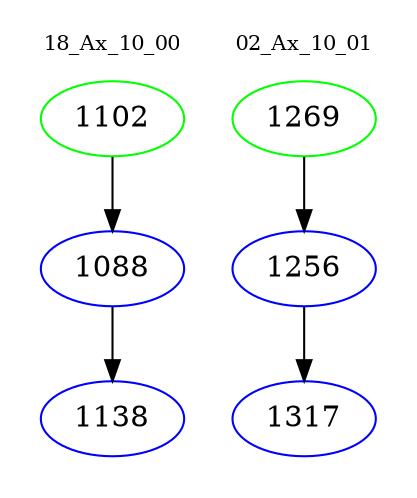 digraph{
subgraph cluster_0 {
color = white
label = "18_Ax_10_00";
fontsize=10;
T0_1102 [label="1102", color="green"]
T0_1102 -> T0_1088 [color="black"]
T0_1088 [label="1088", color="blue"]
T0_1088 -> T0_1138 [color="black"]
T0_1138 [label="1138", color="blue"]
}
subgraph cluster_1 {
color = white
label = "02_Ax_10_01";
fontsize=10;
T1_1269 [label="1269", color="green"]
T1_1269 -> T1_1256 [color="black"]
T1_1256 [label="1256", color="blue"]
T1_1256 -> T1_1317 [color="black"]
T1_1317 [label="1317", color="blue"]
}
}
